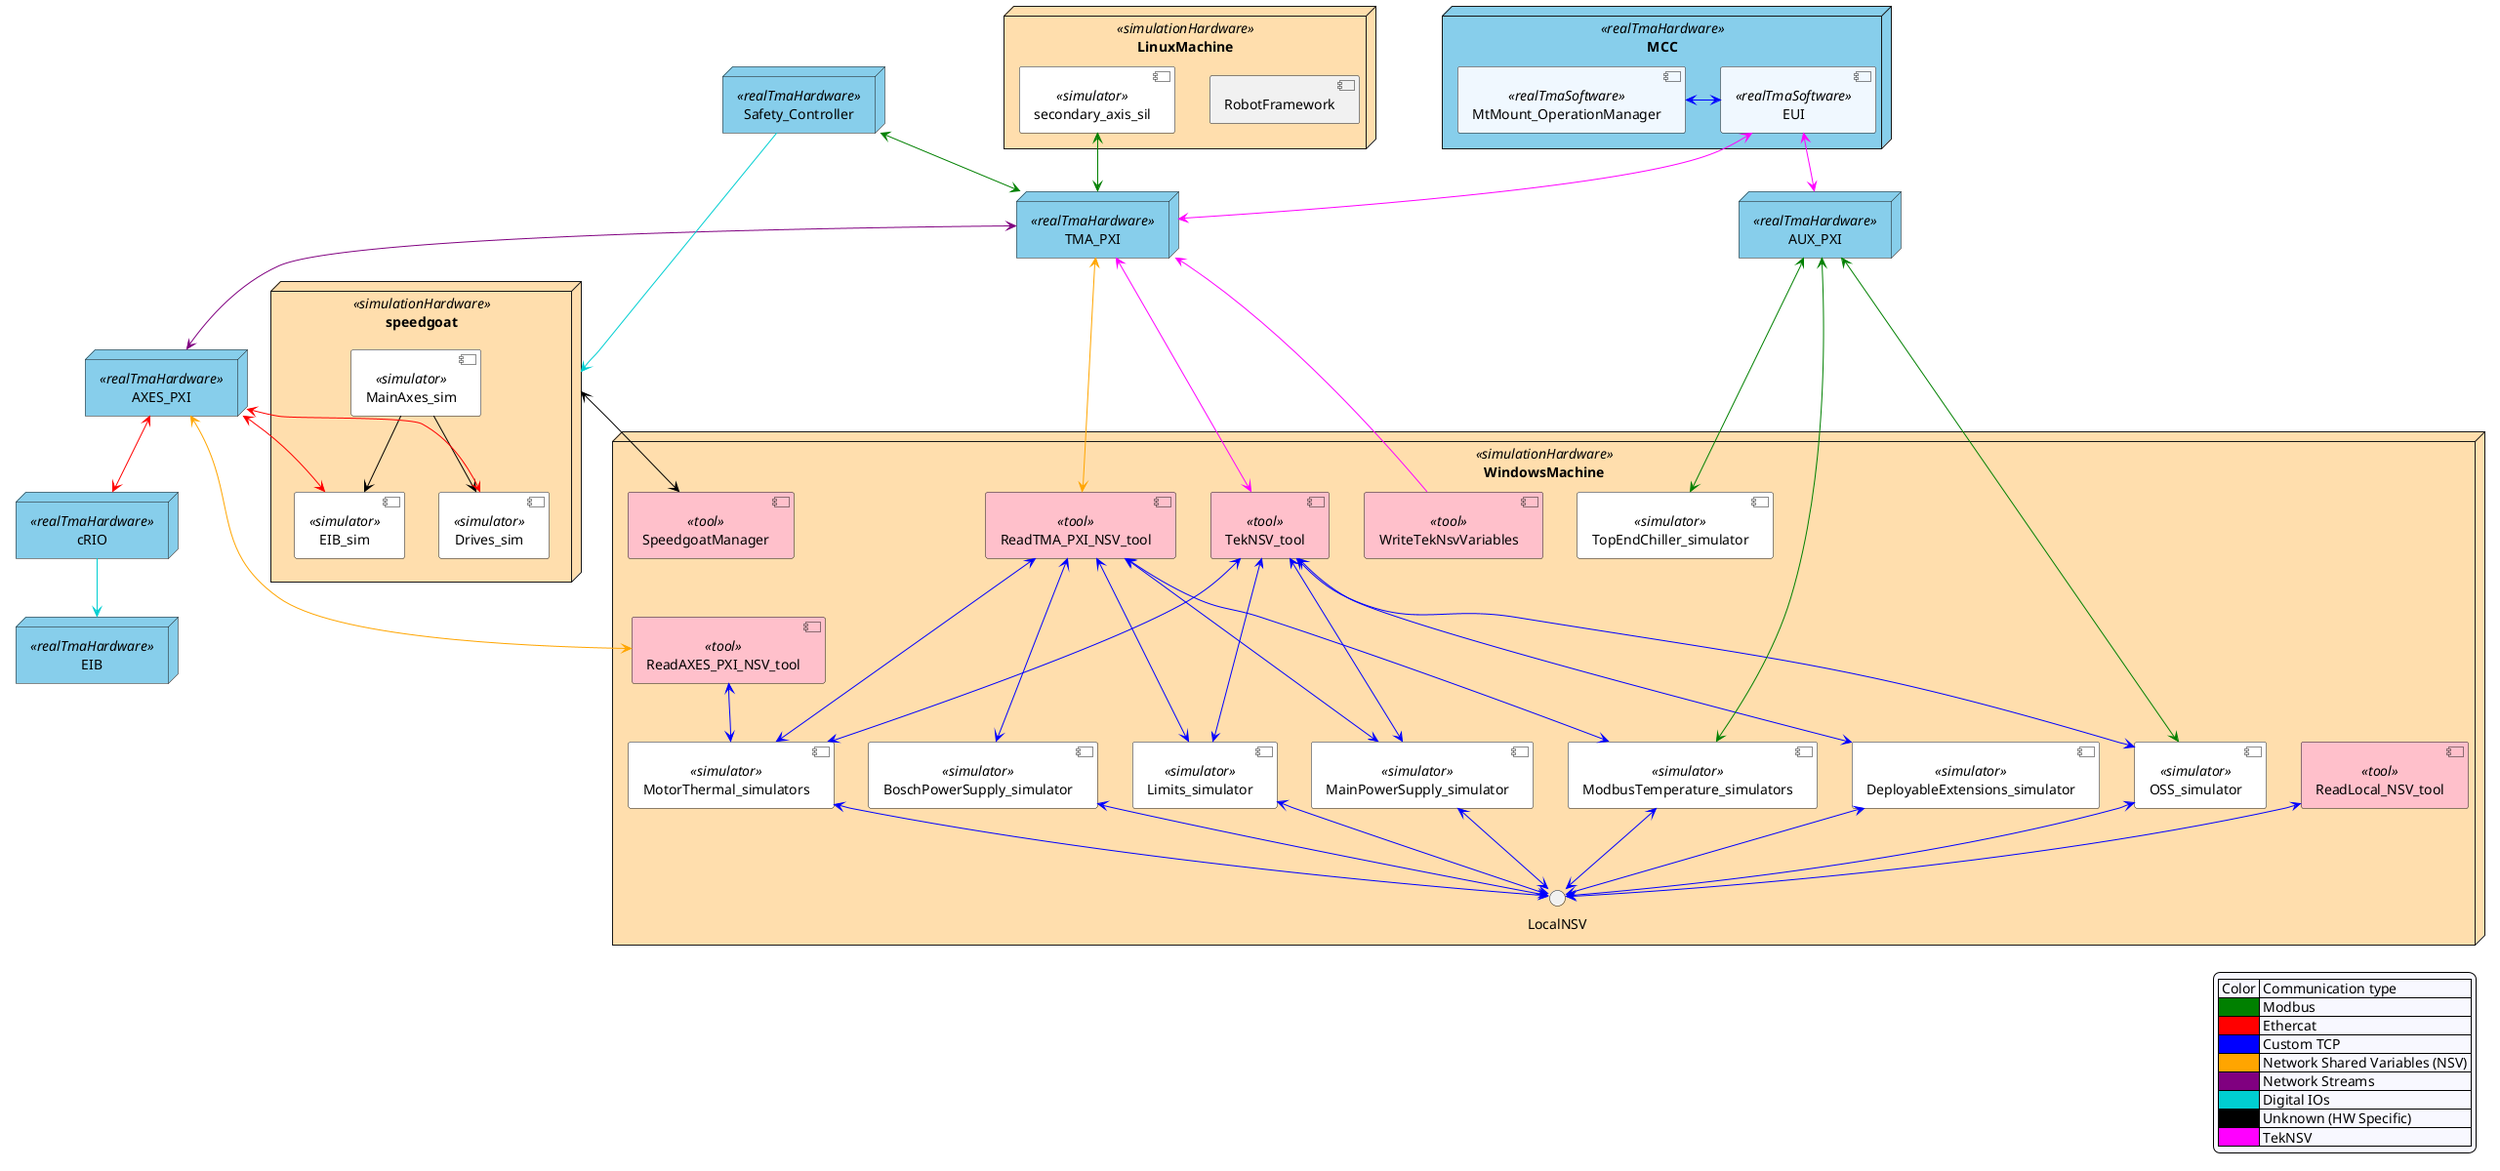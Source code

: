 @startuml ATS Modules
skinparam component {
  BackgroundColor<<simulator>> White
  BackgroundColor<<tool>> Pink
  BackgroundColor<<realTmaSoftware>> AliceBlue
}

skinparam node {
  BackgroundColor<<simulationHardware>> NavajoWhite
  BackgroundColor<<realTmaHardware>> SkyBlue
}

skinparam legend {
  BackgroundColor #GhostWhite
}

legend right
    | Color | Communication type |
    | <#Green> | Modbus |
    | <#Red> | Ethercat |
    | <#Blue> | Custom TCP |
    | <#Orange> | Network Shared Variables (NSV) |
    | <#Purple> | Network Streams |
    | <#DarkTurquoise> | Digital IOs |
    | <#Black> | Unknown (HW Specific) |
    | <#Fuchsia> | TekNSV |
endlegend

node MCC <<realTmaHardware>> {
  component EUI <<realTmaSoftware>>
  component MtMount_OperationManager <<realTmaSoftware>>

  EUI <-l[#Blue]-> MtMount_OperationManager
}

node LinuxMachine <<simulationHardware>> {
  component RobotFramework
  component secondary_axis_sil <<simulator>>
}

node TMA_PXI <<realTmaHardware>>
node AUX_PXI <<realTmaHardware>>
node AXES_PXI <<realTmaHardware>>

node EIB <<realTmaHardware>>
node cRIO <<realTmaHardware>>

node Safety_Controller <<realTmaHardware>>

node speedgoat <<simulationHardware>> {
  component MainAxes_sim <<simulator>>
  component EIB_sim <<simulator>>
  component Drives_sim <<simulator>>

  MainAxes_sim -[#Black]-> EIB_sim
  MainAxes_sim -[#Black]-> Drives_sim
}

node WindowsMachine <<simulationHardware>> {
  interface LocalNSV
  component ReadTMA_PXI_NSV_tool <<tool>>
  component ReadAXES_PXI_NSV_tool <<tool>>
  component ReadLocal_NSV_tool <<tool>>
  component TekNSV_tool <<tool>>
  component BoschPowerSupply_simulator <<simulator>>
  component MotorThermal_simulators <<simulator>>
  component MainPowerSupply_simulator <<simulator>>
  component Limits_simulator <<simulator>>
  component ModbusTemperature_simulators <<simulator>>
  component DeployableExtensions_simulator <<simulator>>
  component OSS_simulator <<simulator>>
  component SpeedgoatManager <<tool>>
  component TopEndChiller_simulator <<simulator>>
  component WriteTekNsvVariables <<tool>>

  LocalNSV <-u[#Blue]-> ReadLocal_NSV_tool
  LocalNSV <-u[#Blue]-> BoschPowerSupply_simulator
  LocalNSV <-u[#Blue]-> MotorThermal_simulators
  LocalNSV <-u[#Blue]-> MainPowerSupply_simulator
  LocalNSV <-u[#Blue]-> Limits_simulator
  LocalNSV <-u[#Blue]-> ModbusTemperature_simulators
  LocalNSV <-u[#Blue]-> DeployableExtensions_simulator
  LocalNSV <-u[#Blue]-> OSS_simulator

  ReadTMA_PXI_NSV_tool <-[#Blue]--> BoschPowerSupply_simulator
  ReadTMA_PXI_NSV_tool <-[#Blue]--> ModbusTemperature_simulators
  ReadTMA_PXI_NSV_tool <-[#Blue]--> MotorThermal_simulators
  ReadTMA_PXI_NSV_tool <-[#Blue]--> MainPowerSupply_simulator
  ReadTMA_PXI_NSV_tool <-[#Blue]--> Limits_simulator

  TekNSV_tool <-[#Blue]--> OSS_simulator
  TekNSV_tool <-[#Blue]--> MotorThermal_simulators
  TekNSV_tool <-[#Blue]--> MainPowerSupply_simulator
  TekNSV_tool <-[#Blue]--> DeployableExtensions_simulator
  TekNSV_tool <-[#Blue]--> Limits_simulator

  ReadAXES_PXI_NSV_tool <-[#Blue]-> MotorThermal_simulators

}

' RobotFramework <--> ReadLocal_NSV_tool
' RobotFramework <--> EUI
' RobotFramework <--> SpeedgoatManager
' RobotFramework <--> secondary_axis_sil
' RobotFramework <--> ReadTMA_PXI_NSV_tool

TMA_PXI <-[#Fuchsia]u-> EUI
TMA_PXI <-[#Fuchsia]-> TekNSV_tool
TMA_PXI <-[#Fuchsia]- WriteTekNsvVariables
AUX_PXI <-[#Fuchsia]u-> EUI
TMA_PXI <-[#Purple]-> AXES_PXI
TMA_PXI <-[#Orange]-> ReadTMA_PXI_NSV_tool

AXES_PXI <-[#Red]-> EIB_sim
AXES_PXI <-[#Red]-> Drives_sim
AXES_PXI <-[#Red]-> cRIO
AXES_PXI <-[#Orange]-> ReadAXES_PXI_NSV_tool

secondary_axis_sil <-[#Green]-> TMA_PXI
Safety_Controller <-[#Green]-> TMA_PXI

AUX_PXI <-[#Green]--> OSS_simulator
AUX_PXI <-[#Green]--> ModbusTemperature_simulators
AUX_PXI <-[#Green]--> TopEndChiller_simulator

SpeedgoatManager <-[#Black]u-> speedgoat

Safety_Controller -[#DarkTurquoise]-> speedgoat
cRIO -[#DarkTurquoise]-> EIB

@enduml